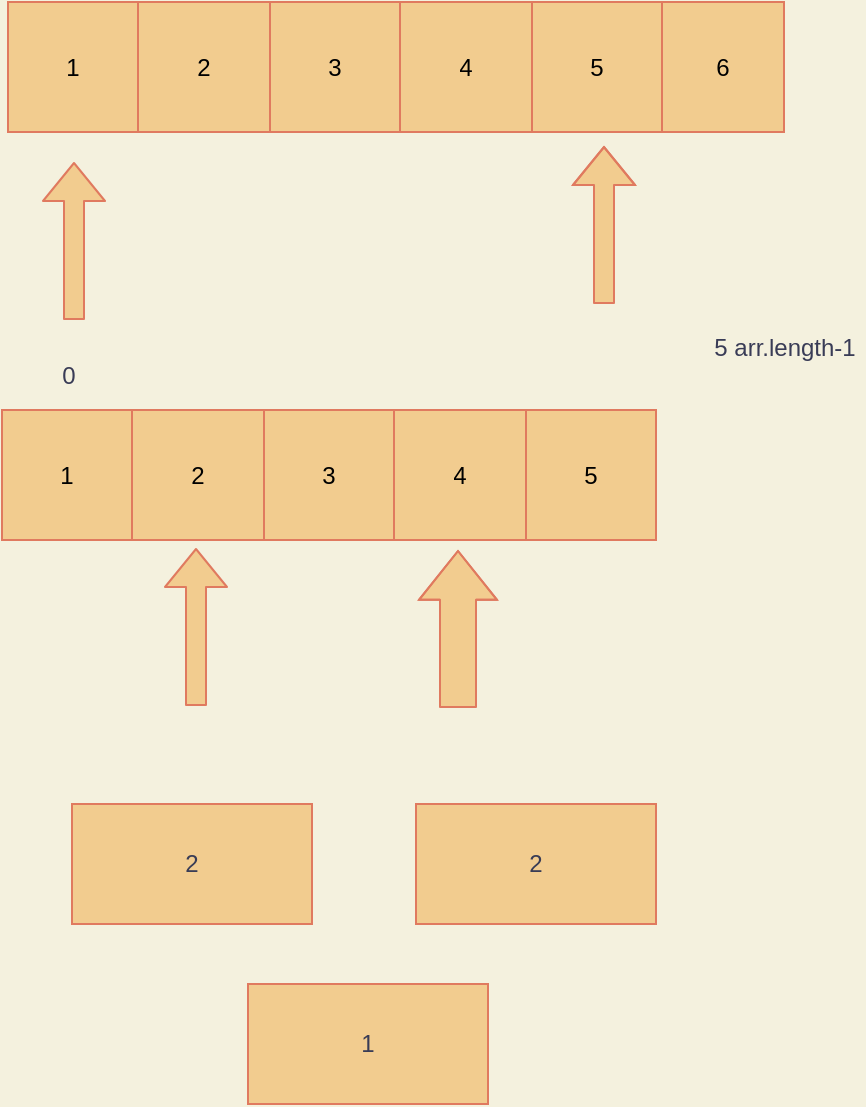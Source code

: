 <mxfile>
    <diagram id="BKBIm_RxMuDW3RJBa20e" name="第 1 页">
        <mxGraphModel dx="832" dy="270" grid="0" gridSize="10" guides="1" tooltips="1" connect="1" arrows="1" fold="1" page="0" pageScale="1" pageWidth="827" pageHeight="1169" background="#F4F1DE" math="0" shadow="0">
            <root>
                <mxCell id="0"/>
                <mxCell id="1" parent="0"/>
                <mxCell id="2" value="" style="shape=table;html=1;whiteSpace=wrap;startSize=0;container=1;collapsible=0;childLayout=tableLayout;rounded=0;sketch=0;fontColor=#393C56;strokeColor=#E07A5F;fillColor=#F2CC8F;" vertex="1" parent="1">
                    <mxGeometry x="334" y="40" width="388" height="65" as="geometry"/>
                </mxCell>
                <mxCell id="11" value="" style="shape=partialRectangle;html=1;whiteSpace=wrap;collapsible=0;dropTarget=0;pointerEvents=0;fillColor=none;top=0;left=0;bottom=0;right=0;points=[[0,0.5],[1,0.5]];portConstraint=eastwest;" vertex="1" parent="2">
                    <mxGeometry width="388" height="65" as="geometry"/>
                </mxCell>
                <mxCell id="12" value="1" style="shape=partialRectangle;html=1;whiteSpace=wrap;connectable=0;fillColor=none;top=0;left=0;bottom=0;right=0;overflow=hidden;" vertex="1" parent="11">
                    <mxGeometry width="65" height="65" as="geometry"/>
                </mxCell>
                <mxCell id="13" value="2" style="shape=partialRectangle;html=1;whiteSpace=wrap;connectable=0;fillColor=none;top=0;left=0;bottom=0;right=0;overflow=hidden;" vertex="1" parent="11">
                    <mxGeometry x="65" width="66" height="65" as="geometry"/>
                </mxCell>
                <mxCell id="14" value="3" style="shape=partialRectangle;html=1;whiteSpace=wrap;connectable=0;fillColor=none;top=0;left=0;bottom=0;right=0;overflow=hidden;" vertex="1" parent="11">
                    <mxGeometry x="131" width="65" height="65" as="geometry"/>
                </mxCell>
                <mxCell id="15" value="4" style="shape=partialRectangle;html=1;whiteSpace=wrap;connectable=0;fillColor=none;top=0;left=0;bottom=0;right=0;overflow=hidden;" vertex="1" parent="11">
                    <mxGeometry x="196" width="66" height="65" as="geometry"/>
                </mxCell>
                <mxCell id="16" value="5" style="shape=partialRectangle;html=1;whiteSpace=wrap;connectable=0;fillColor=none;top=0;left=0;bottom=0;right=0;overflow=hidden;" vertex="1" parent="11">
                    <mxGeometry x="262" width="65" height="65" as="geometry"/>
                </mxCell>
                <mxCell id="17" value="6" style="shape=partialRectangle;html=1;whiteSpace=wrap;connectable=0;fillColor=none;top=0;left=0;bottom=0;right=0;overflow=hidden;" vertex="1" parent="11">
                    <mxGeometry x="327" width="61" height="65" as="geometry"/>
                </mxCell>
                <mxCell id="18" value="" style="shape=flexArrow;endArrow=classic;html=1;fontColor=#393C56;strokeColor=#E07A5F;fillColor=#F2CC8F;" edge="1" parent="1">
                    <mxGeometry width="50" height="50" relative="1" as="geometry">
                        <mxPoint x="367" y="199" as="sourcePoint"/>
                        <mxPoint x="367" y="120" as="targetPoint"/>
                    </mxGeometry>
                </mxCell>
                <mxCell id="19" value="" style="shape=flexArrow;endArrow=classic;html=1;fontColor=#393C56;strokeColor=#E07A5F;fillColor=#F2CC8F;" edge="1" parent="1">
                    <mxGeometry width="50" height="50" relative="1" as="geometry">
                        <mxPoint x="632" y="191" as="sourcePoint"/>
                        <mxPoint x="632" y="112" as="targetPoint"/>
                        <Array as="points">
                            <mxPoint x="632" y="159"/>
                        </Array>
                    </mxGeometry>
                </mxCell>
                <mxCell id="20" value="0" style="text;html=1;align=center;verticalAlign=middle;resizable=0;points=[];autosize=1;strokeColor=none;fontColor=#393C56;" vertex="1" parent="1">
                    <mxGeometry x="356" y="218" width="16" height="18" as="geometry"/>
                </mxCell>
                <mxCell id="21" value="5 arr.length-1" style="text;html=1;align=center;verticalAlign=middle;resizable=0;points=[];autosize=1;strokeColor=none;fontColor=#393C56;" vertex="1" parent="1">
                    <mxGeometry x="681" y="204" width="81" height="18" as="geometry"/>
                </mxCell>
                <mxCell id="22" value="" style="shape=table;html=1;whiteSpace=wrap;startSize=0;container=1;collapsible=0;childLayout=tableLayout;rounded=0;sketch=0;fontColor=#393C56;strokeColor=#E07A5F;fillColor=#F2CC8F;" vertex="1" parent="1">
                    <mxGeometry x="331" y="244" width="327" height="65" as="geometry"/>
                </mxCell>
                <mxCell id="23" value="" style="shape=partialRectangle;html=1;whiteSpace=wrap;collapsible=0;dropTarget=0;pointerEvents=0;fillColor=none;top=0;left=0;bottom=0;right=0;points=[[0,0.5],[1,0.5]];portConstraint=eastwest;" vertex="1" parent="22">
                    <mxGeometry width="327" height="65" as="geometry"/>
                </mxCell>
                <mxCell id="24" value="1" style="shape=partialRectangle;html=1;whiteSpace=wrap;connectable=0;fillColor=none;top=0;left=0;bottom=0;right=0;overflow=hidden;" vertex="1" parent="23">
                    <mxGeometry width="65" height="65" as="geometry"/>
                </mxCell>
                <mxCell id="25" value="2" style="shape=partialRectangle;html=1;whiteSpace=wrap;connectable=0;fillColor=none;top=0;left=0;bottom=0;right=0;overflow=hidden;" vertex="1" parent="23">
                    <mxGeometry x="65" width="66" height="65" as="geometry"/>
                </mxCell>
                <mxCell id="26" value="3" style="shape=partialRectangle;html=1;whiteSpace=wrap;connectable=0;fillColor=none;top=0;left=0;bottom=0;right=0;overflow=hidden;" vertex="1" parent="23">
                    <mxGeometry x="131" width="65" height="65" as="geometry"/>
                </mxCell>
                <mxCell id="27" value="4" style="shape=partialRectangle;html=1;whiteSpace=wrap;connectable=0;fillColor=none;top=0;left=0;bottom=0;right=0;overflow=hidden;" vertex="1" parent="23">
                    <mxGeometry x="196" width="66" height="65" as="geometry"/>
                </mxCell>
                <mxCell id="28" value="5" style="shape=partialRectangle;html=1;whiteSpace=wrap;connectable=0;fillColor=none;top=0;left=0;bottom=0;right=0;overflow=hidden;" vertex="1" parent="23">
                    <mxGeometry x="262" width="65" height="65" as="geometry"/>
                </mxCell>
                <mxCell id="30" value="" style="shape=flexArrow;endArrow=classic;html=1;fontColor=#393C56;strokeColor=#E07A5F;fillColor=#F2CC8F;" edge="1" parent="1">
                    <mxGeometry width="50" height="50" relative="1" as="geometry">
                        <mxPoint x="428" y="392" as="sourcePoint"/>
                        <mxPoint x="428" y="313" as="targetPoint"/>
                    </mxGeometry>
                </mxCell>
                <mxCell id="31" value="" style="shape=flexArrow;endArrow=classic;html=1;fontColor=#393C56;strokeColor=#E07A5F;fillColor=#F2CC8F;width=18;endSize=7.81;" edge="1" parent="1">
                    <mxGeometry width="50" height="50" relative="1" as="geometry">
                        <mxPoint x="559" y="393" as="sourcePoint"/>
                        <mxPoint x="559" y="314" as="targetPoint"/>
                        <Array as="points">
                            <mxPoint x="559" y="361"/>
                        </Array>
                    </mxGeometry>
                </mxCell>
                <mxCell id="32" value="2" style="whiteSpace=wrap;html=1;rounded=0;sketch=0;fontColor=#393C56;strokeColor=#E07A5F;fillColor=#F2CC8F;" vertex="1" parent="1">
                    <mxGeometry x="366" y="441" width="120" height="60" as="geometry"/>
                </mxCell>
                <mxCell id="33" value="2" style="whiteSpace=wrap;html=1;rounded=0;sketch=0;fontColor=#393C56;strokeColor=#E07A5F;fillColor=#F2CC8F;" vertex="1" parent="1">
                    <mxGeometry x="538" y="441" width="120" height="60" as="geometry"/>
                </mxCell>
                <mxCell id="34" value="1" style="whiteSpace=wrap;html=1;rounded=0;sketch=0;fontColor=#393C56;strokeColor=#E07A5F;fillColor=#F2CC8F;" vertex="1" parent="1">
                    <mxGeometry x="454" y="531" width="120" height="60" as="geometry"/>
                </mxCell>
            </root>
        </mxGraphModel>
    </diagram>
</mxfile>